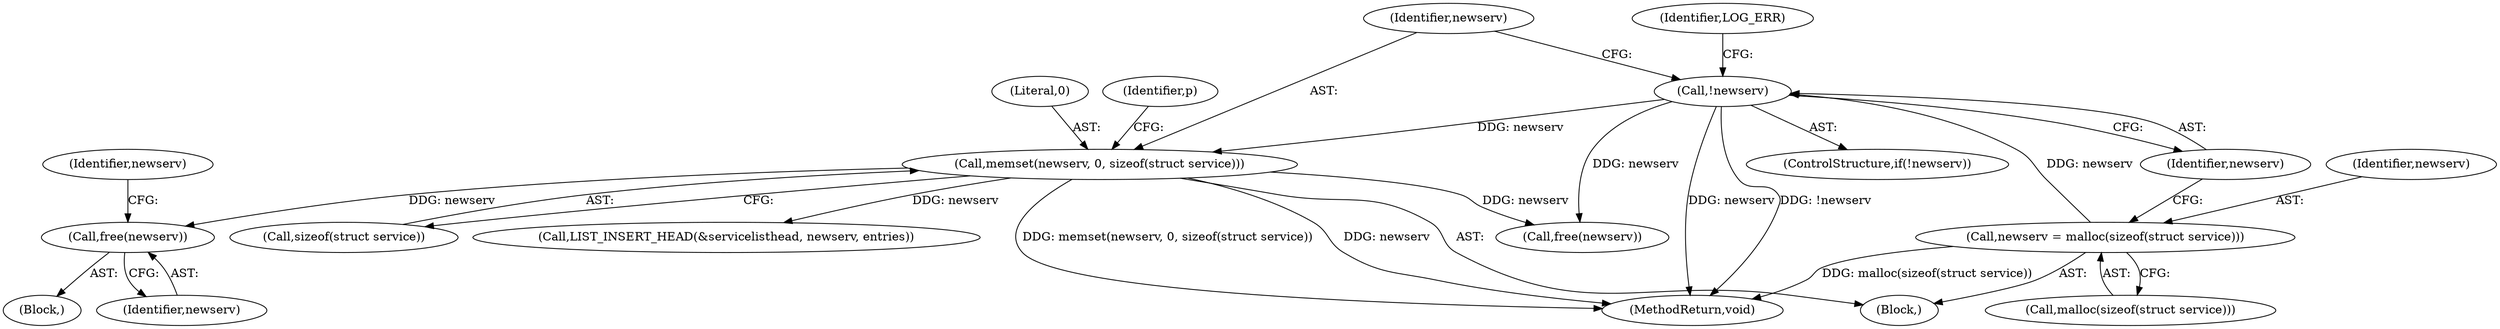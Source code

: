 digraph "0_miniupnp_b238cade9a173c6f751a34acf8ccff838a62aa47@API" {
"1001028" [label="(Call,free(newserv))"];
"1000702" [label="(Call,memset(newserv, 0, sizeof(struct service)))"];
"1000695" [label="(Call,!newserv)"];
"1000689" [label="(Call,newserv = malloc(sizeof(struct service)))"];
"1000704" [label="(Literal,0)"];
"1000709" [label="(Identifier,p)"];
"1000703" [label="(Identifier,newserv)"];
"1000699" [label="(Identifier,LOG_ERR)"];
"1000689" [label="(Call,newserv = malloc(sizeof(struct service)))"];
"1000705" [label="(Call,sizeof(struct service))"];
"1000994" [label="(Block,)"];
"1001029" [label="(Identifier,newserv)"];
"1001031" [label="(Identifier,newserv)"];
"1001120" [label="(Call,free(newserv))"];
"1001028" [label="(Call,free(newserv))"];
"1000695" [label="(Call,!newserv)"];
"1000694" [label="(ControlStructure,if(!newserv))"];
"1000691" [label="(Call,malloc(sizeof(struct service)))"];
"1001034" [label="(Call,LIST_INSERT_HEAD(&servicelisthead, newserv, entries))"];
"1000690" [label="(Identifier,newserv)"];
"1001136" [label="(MethodReturn,void)"];
"1000702" [label="(Call,memset(newserv, 0, sizeof(struct service)))"];
"1000255" [label="(Block,)"];
"1000696" [label="(Identifier,newserv)"];
"1001028" -> "1000994"  [label="AST: "];
"1001028" -> "1001029"  [label="CFG: "];
"1001029" -> "1001028"  [label="AST: "];
"1001031" -> "1001028"  [label="CFG: "];
"1000702" -> "1001028"  [label="DDG: newserv"];
"1000702" -> "1000255"  [label="AST: "];
"1000702" -> "1000705"  [label="CFG: "];
"1000703" -> "1000702"  [label="AST: "];
"1000704" -> "1000702"  [label="AST: "];
"1000705" -> "1000702"  [label="AST: "];
"1000709" -> "1000702"  [label="CFG: "];
"1000702" -> "1001136"  [label="DDG: memset(newserv, 0, sizeof(struct service))"];
"1000702" -> "1001136"  [label="DDG: newserv"];
"1000695" -> "1000702"  [label="DDG: newserv"];
"1000702" -> "1001034"  [label="DDG: newserv"];
"1000702" -> "1001120"  [label="DDG: newserv"];
"1000695" -> "1000694"  [label="AST: "];
"1000695" -> "1000696"  [label="CFG: "];
"1000696" -> "1000695"  [label="AST: "];
"1000699" -> "1000695"  [label="CFG: "];
"1000703" -> "1000695"  [label="CFG: "];
"1000695" -> "1001136"  [label="DDG: !newserv"];
"1000695" -> "1001136"  [label="DDG: newserv"];
"1000689" -> "1000695"  [label="DDG: newserv"];
"1000695" -> "1001120"  [label="DDG: newserv"];
"1000689" -> "1000255"  [label="AST: "];
"1000689" -> "1000691"  [label="CFG: "];
"1000690" -> "1000689"  [label="AST: "];
"1000691" -> "1000689"  [label="AST: "];
"1000696" -> "1000689"  [label="CFG: "];
"1000689" -> "1001136"  [label="DDG: malloc(sizeof(struct service))"];
}
